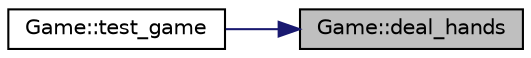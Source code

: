 digraph "Game::deal_hands"
{
 // INTERACTIVE_SVG=YES
 // LATEX_PDF_SIZE
  edge [fontname="Helvetica",fontsize="10",labelfontname="Helvetica",labelfontsize="10"];
  node [fontname="Helvetica",fontsize="10",shape=record];
  rankdir="RL";
  Node1 [label="Game::deal_hands",height=0.2,width=0.4,color="black", fillcolor="grey75", style="filled", fontcolor="black",tooltip="Deals the hands to the players."];
  Node1 -> Node2 [dir="back",color="midnightblue",fontsize="10",style="solid",fontname="Helvetica"];
  Node2 [label="Game::test_game",height=0.2,width=0.4,color="black", fillcolor="white", style="filled",URL="$class_game.html#a2a40b9c0d56307fbe67da500ed9d4cff",tooltip="Tests the Game class functionality."];
}
